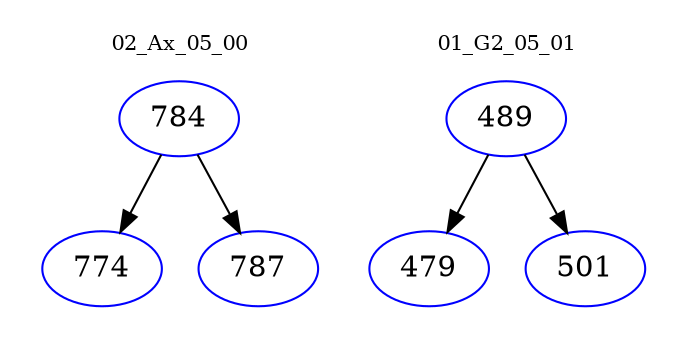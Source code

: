 digraph{
subgraph cluster_0 {
color = white
label = "02_Ax_05_00";
fontsize=10;
T0_784 [label="784", color="blue"]
T0_784 -> T0_774 [color="black"]
T0_774 [label="774", color="blue"]
T0_784 -> T0_787 [color="black"]
T0_787 [label="787", color="blue"]
}
subgraph cluster_1 {
color = white
label = "01_G2_05_01";
fontsize=10;
T1_489 [label="489", color="blue"]
T1_489 -> T1_479 [color="black"]
T1_479 [label="479", color="blue"]
T1_489 -> T1_501 [color="black"]
T1_501 [label="501", color="blue"]
}
}
